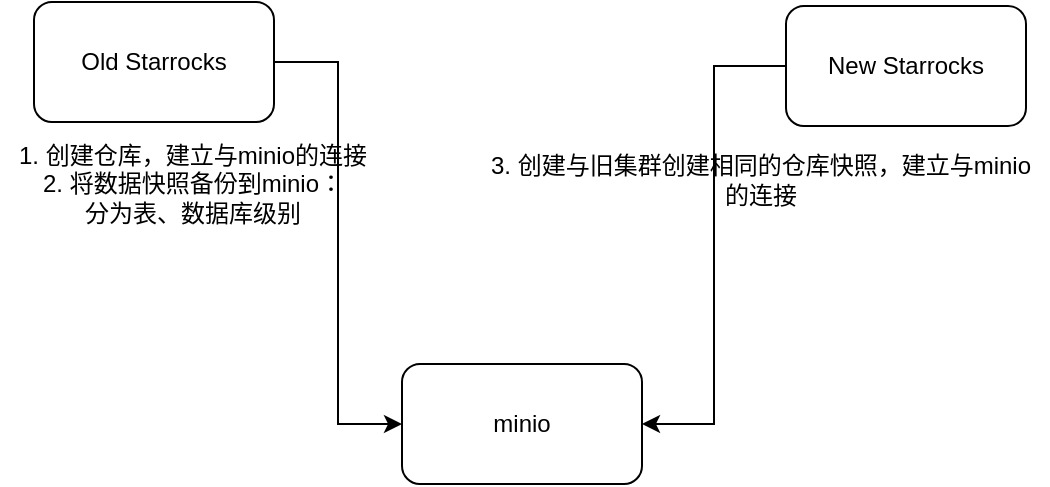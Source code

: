 <mxfile version="23.1.1" type="github">
  <diagram name="第 1 页" id="XI1z-NXLxx5ZMHNDC6Ft">
    <mxGraphModel dx="835" dy="465" grid="0" gridSize="10" guides="0" tooltips="1" connect="1" arrows="1" fold="1" page="1" pageScale="1" pageWidth="1600" pageHeight="1200" math="0" shadow="0">
      <root>
        <mxCell id="0" />
        <mxCell id="1" parent="0" />
        <mxCell id="99d83jYmcaxAfN2YaDKl-4" style="edgeStyle=orthogonalEdgeStyle;rounded=0;orthogonalLoop=1;jettySize=auto;html=1;entryX=0;entryY=0.5;entryDx=0;entryDy=0;" edge="1" parent="1" source="99d83jYmcaxAfN2YaDKl-1" target="99d83jYmcaxAfN2YaDKl-3">
          <mxGeometry relative="1" as="geometry" />
        </mxCell>
        <mxCell id="99d83jYmcaxAfN2YaDKl-1" value="Old Starrocks" style="rounded=1;whiteSpace=wrap;html=1;" vertex="1" parent="1">
          <mxGeometry x="122" y="134" width="120" height="60" as="geometry" />
        </mxCell>
        <mxCell id="99d83jYmcaxAfN2YaDKl-5" style="edgeStyle=orthogonalEdgeStyle;rounded=0;orthogonalLoop=1;jettySize=auto;html=1;entryX=1;entryY=0.5;entryDx=0;entryDy=0;" edge="1" parent="1" source="99d83jYmcaxAfN2YaDKl-2" target="99d83jYmcaxAfN2YaDKl-3">
          <mxGeometry relative="1" as="geometry" />
        </mxCell>
        <mxCell id="99d83jYmcaxAfN2YaDKl-2" value="New Starrocks" style="rounded=1;whiteSpace=wrap;html=1;" vertex="1" parent="1">
          <mxGeometry x="498" y="136" width="120" height="60" as="geometry" />
        </mxCell>
        <mxCell id="99d83jYmcaxAfN2YaDKl-3" value="minio" style="rounded=1;whiteSpace=wrap;html=1;" vertex="1" parent="1">
          <mxGeometry x="306" y="315" width="120" height="60" as="geometry" />
        </mxCell>
        <mxCell id="99d83jYmcaxAfN2YaDKl-6" value="1. 创建仓库，建立与minio的连接&lt;br&gt;2. 将数据快照备份到minio：&lt;br&gt;分为表、数据库级别" style="text;html=1;align=center;verticalAlign=middle;resizable=0;points=[];autosize=1;strokeColor=none;fillColor=none;" vertex="1" parent="1">
          <mxGeometry x="105" y="197" width="192" height="55" as="geometry" />
        </mxCell>
        <mxCell id="99d83jYmcaxAfN2YaDKl-7" value="3. 创建与旧集群创建相同的仓库快照，建立与minio&lt;br&gt;的连接" style="text;html=1;align=center;verticalAlign=middle;resizable=0;points=[];autosize=1;strokeColor=none;fillColor=none;" vertex="1" parent="1">
          <mxGeometry x="341" y="202" width="288" height="41" as="geometry" />
        </mxCell>
      </root>
    </mxGraphModel>
  </diagram>
</mxfile>
